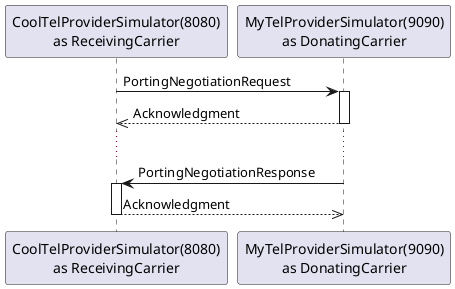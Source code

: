 @startuml

participant "CoolTelProviderSimulator(8080)\nas ReceivingCarrier" as ReceivingCarrier
participant "MyTelProviderSimulator(9090)\nas DonatingCarrier" as DonatingCarrier


ReceivingCarrier -> DonatingCarrier : PortingNegotiationRequest
activate DonatingCarrier
DonatingCarrier -->> ReceivingCarrier : Acknowledgment
deactivate DonatingCarrier

...

DonatingCarrier -> ReceivingCarrier : PortingNegotiationResponse
activate ReceivingCarrier
ReceivingCarrier -->> DonatingCarrier : Acknowledgment
deactivate ReceivingCarrier

@enduml
